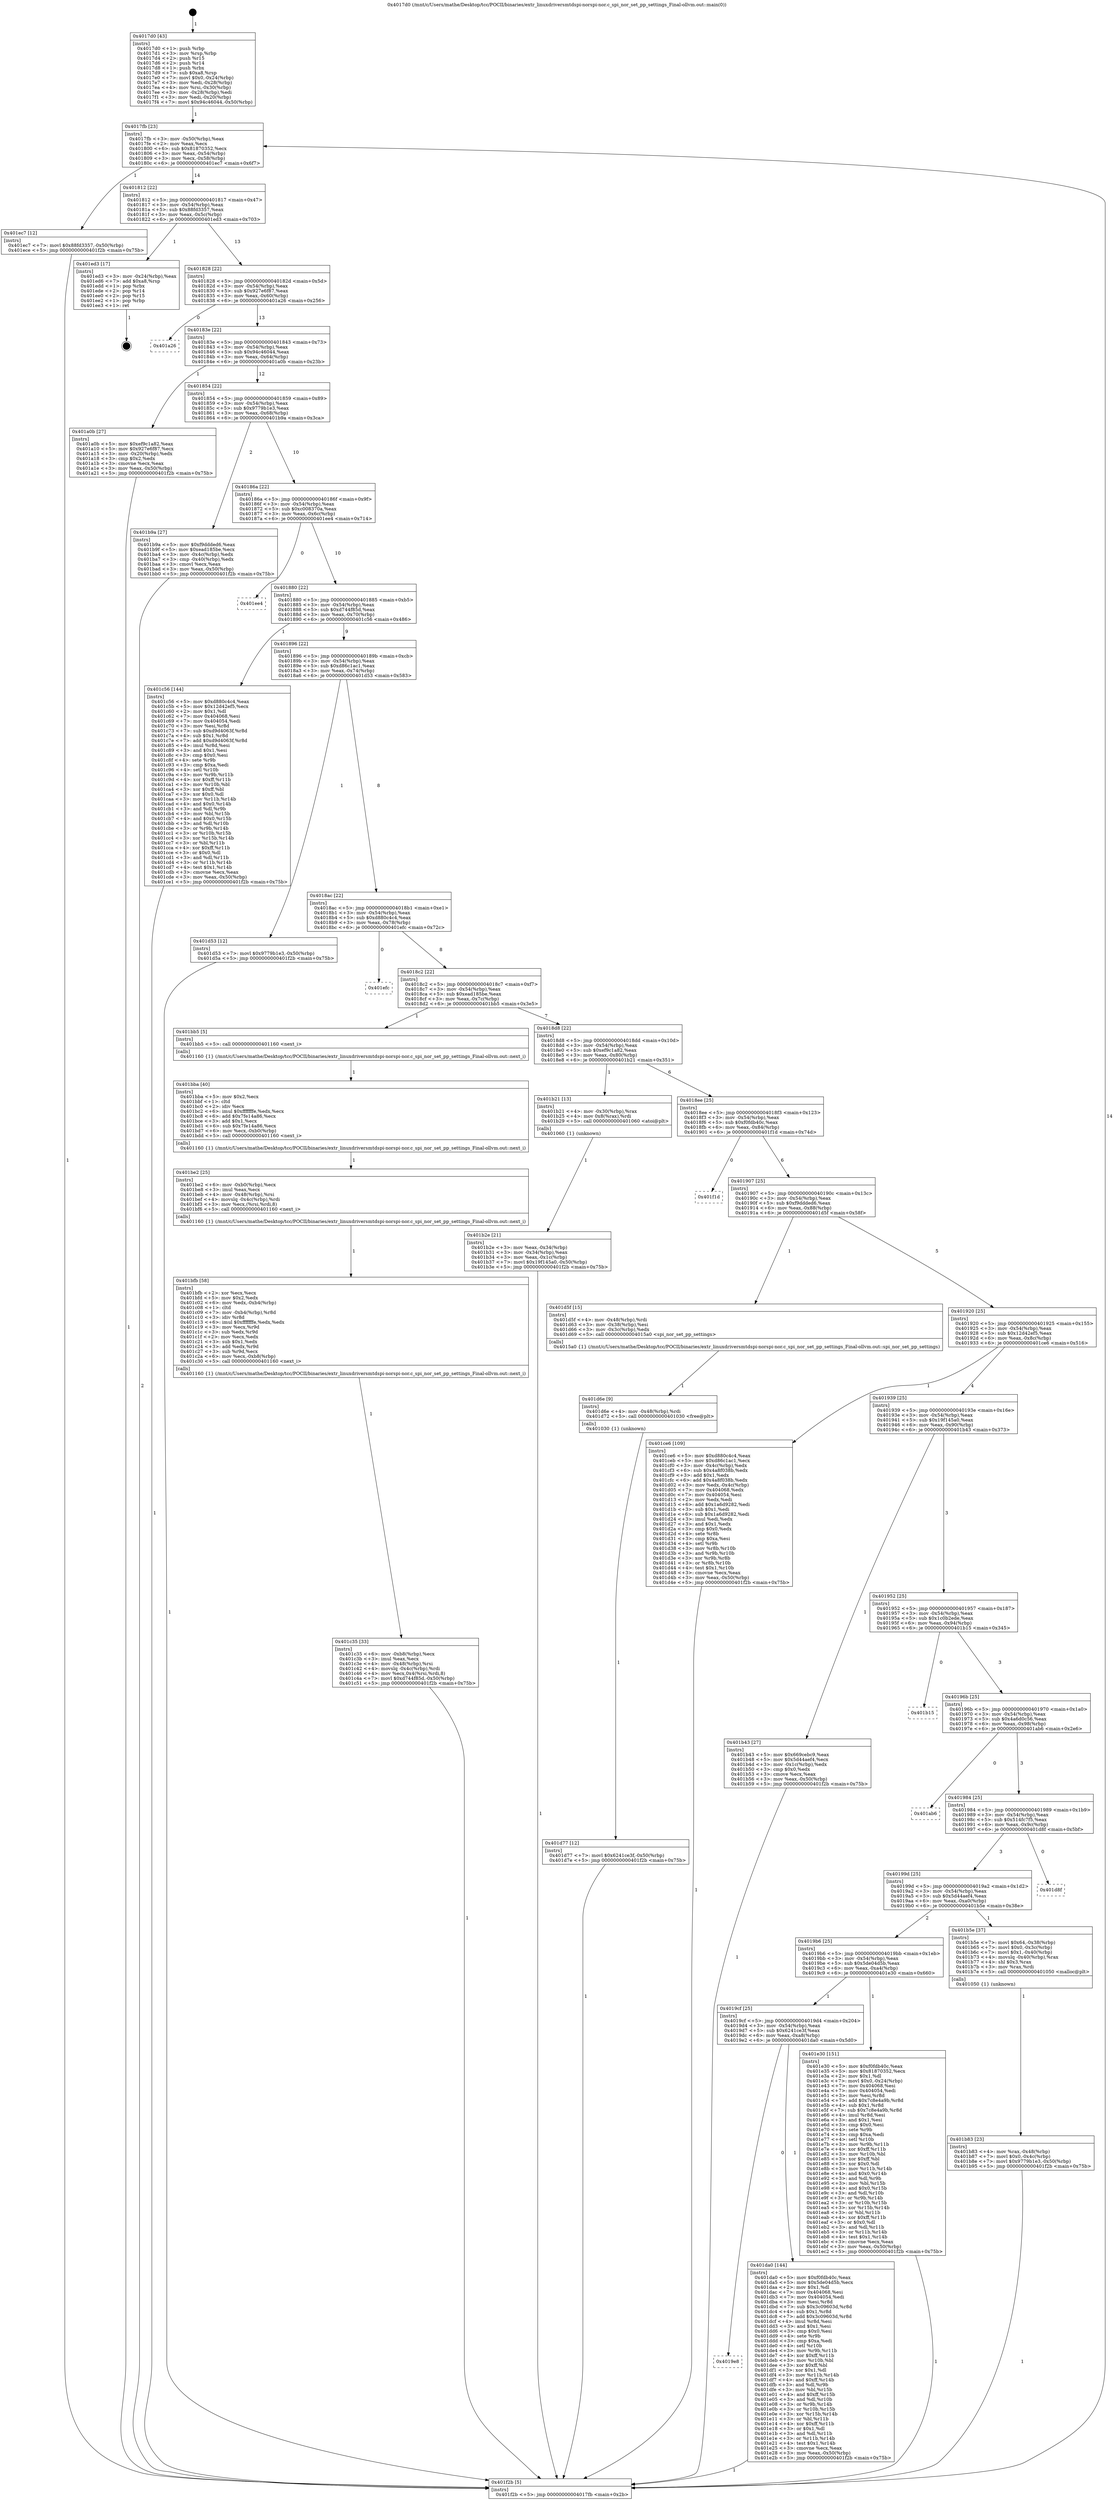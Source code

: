 digraph "0x4017d0" {
  label = "0x4017d0 (/mnt/c/Users/mathe/Desktop/tcc/POCII/binaries/extr_linuxdriversmtdspi-norspi-nor.c_spi_nor_set_pp_settings_Final-ollvm.out::main(0))"
  labelloc = "t"
  node[shape=record]

  Entry [label="",width=0.3,height=0.3,shape=circle,fillcolor=black,style=filled]
  "0x4017fb" [label="{
     0x4017fb [23]\l
     | [instrs]\l
     &nbsp;&nbsp;0x4017fb \<+3\>: mov -0x50(%rbp),%eax\l
     &nbsp;&nbsp;0x4017fe \<+2\>: mov %eax,%ecx\l
     &nbsp;&nbsp;0x401800 \<+6\>: sub $0x81870352,%ecx\l
     &nbsp;&nbsp;0x401806 \<+3\>: mov %eax,-0x54(%rbp)\l
     &nbsp;&nbsp;0x401809 \<+3\>: mov %ecx,-0x58(%rbp)\l
     &nbsp;&nbsp;0x40180c \<+6\>: je 0000000000401ec7 \<main+0x6f7\>\l
  }"]
  "0x401ec7" [label="{
     0x401ec7 [12]\l
     | [instrs]\l
     &nbsp;&nbsp;0x401ec7 \<+7\>: movl $0x88fd3357,-0x50(%rbp)\l
     &nbsp;&nbsp;0x401ece \<+5\>: jmp 0000000000401f2b \<main+0x75b\>\l
  }"]
  "0x401812" [label="{
     0x401812 [22]\l
     | [instrs]\l
     &nbsp;&nbsp;0x401812 \<+5\>: jmp 0000000000401817 \<main+0x47\>\l
     &nbsp;&nbsp;0x401817 \<+3\>: mov -0x54(%rbp),%eax\l
     &nbsp;&nbsp;0x40181a \<+5\>: sub $0x88fd3357,%eax\l
     &nbsp;&nbsp;0x40181f \<+3\>: mov %eax,-0x5c(%rbp)\l
     &nbsp;&nbsp;0x401822 \<+6\>: je 0000000000401ed3 \<main+0x703\>\l
  }"]
  Exit [label="",width=0.3,height=0.3,shape=circle,fillcolor=black,style=filled,peripheries=2]
  "0x401ed3" [label="{
     0x401ed3 [17]\l
     | [instrs]\l
     &nbsp;&nbsp;0x401ed3 \<+3\>: mov -0x24(%rbp),%eax\l
     &nbsp;&nbsp;0x401ed6 \<+7\>: add $0xa8,%rsp\l
     &nbsp;&nbsp;0x401edd \<+1\>: pop %rbx\l
     &nbsp;&nbsp;0x401ede \<+2\>: pop %r14\l
     &nbsp;&nbsp;0x401ee0 \<+2\>: pop %r15\l
     &nbsp;&nbsp;0x401ee2 \<+1\>: pop %rbp\l
     &nbsp;&nbsp;0x401ee3 \<+1\>: ret\l
  }"]
  "0x401828" [label="{
     0x401828 [22]\l
     | [instrs]\l
     &nbsp;&nbsp;0x401828 \<+5\>: jmp 000000000040182d \<main+0x5d\>\l
     &nbsp;&nbsp;0x40182d \<+3\>: mov -0x54(%rbp),%eax\l
     &nbsp;&nbsp;0x401830 \<+5\>: sub $0x927e6f87,%eax\l
     &nbsp;&nbsp;0x401835 \<+3\>: mov %eax,-0x60(%rbp)\l
     &nbsp;&nbsp;0x401838 \<+6\>: je 0000000000401a26 \<main+0x256\>\l
  }"]
  "0x4019e8" [label="{
     0x4019e8\l
  }", style=dashed]
  "0x401a26" [label="{
     0x401a26\l
  }", style=dashed]
  "0x40183e" [label="{
     0x40183e [22]\l
     | [instrs]\l
     &nbsp;&nbsp;0x40183e \<+5\>: jmp 0000000000401843 \<main+0x73\>\l
     &nbsp;&nbsp;0x401843 \<+3\>: mov -0x54(%rbp),%eax\l
     &nbsp;&nbsp;0x401846 \<+5\>: sub $0x94c46044,%eax\l
     &nbsp;&nbsp;0x40184b \<+3\>: mov %eax,-0x64(%rbp)\l
     &nbsp;&nbsp;0x40184e \<+6\>: je 0000000000401a0b \<main+0x23b\>\l
  }"]
  "0x401da0" [label="{
     0x401da0 [144]\l
     | [instrs]\l
     &nbsp;&nbsp;0x401da0 \<+5\>: mov $0xf0fdb40c,%eax\l
     &nbsp;&nbsp;0x401da5 \<+5\>: mov $0x5de04d5b,%ecx\l
     &nbsp;&nbsp;0x401daa \<+2\>: mov $0x1,%dl\l
     &nbsp;&nbsp;0x401dac \<+7\>: mov 0x404068,%esi\l
     &nbsp;&nbsp;0x401db3 \<+7\>: mov 0x404054,%edi\l
     &nbsp;&nbsp;0x401dba \<+3\>: mov %esi,%r8d\l
     &nbsp;&nbsp;0x401dbd \<+7\>: sub $0x3c09603d,%r8d\l
     &nbsp;&nbsp;0x401dc4 \<+4\>: sub $0x1,%r8d\l
     &nbsp;&nbsp;0x401dc8 \<+7\>: add $0x3c09603d,%r8d\l
     &nbsp;&nbsp;0x401dcf \<+4\>: imul %r8d,%esi\l
     &nbsp;&nbsp;0x401dd3 \<+3\>: and $0x1,%esi\l
     &nbsp;&nbsp;0x401dd6 \<+3\>: cmp $0x0,%esi\l
     &nbsp;&nbsp;0x401dd9 \<+4\>: sete %r9b\l
     &nbsp;&nbsp;0x401ddd \<+3\>: cmp $0xa,%edi\l
     &nbsp;&nbsp;0x401de0 \<+4\>: setl %r10b\l
     &nbsp;&nbsp;0x401de4 \<+3\>: mov %r9b,%r11b\l
     &nbsp;&nbsp;0x401de7 \<+4\>: xor $0xff,%r11b\l
     &nbsp;&nbsp;0x401deb \<+3\>: mov %r10b,%bl\l
     &nbsp;&nbsp;0x401dee \<+3\>: xor $0xff,%bl\l
     &nbsp;&nbsp;0x401df1 \<+3\>: xor $0x1,%dl\l
     &nbsp;&nbsp;0x401df4 \<+3\>: mov %r11b,%r14b\l
     &nbsp;&nbsp;0x401df7 \<+4\>: and $0xff,%r14b\l
     &nbsp;&nbsp;0x401dfb \<+3\>: and %dl,%r9b\l
     &nbsp;&nbsp;0x401dfe \<+3\>: mov %bl,%r15b\l
     &nbsp;&nbsp;0x401e01 \<+4\>: and $0xff,%r15b\l
     &nbsp;&nbsp;0x401e05 \<+3\>: and %dl,%r10b\l
     &nbsp;&nbsp;0x401e08 \<+3\>: or %r9b,%r14b\l
     &nbsp;&nbsp;0x401e0b \<+3\>: or %r10b,%r15b\l
     &nbsp;&nbsp;0x401e0e \<+3\>: xor %r15b,%r14b\l
     &nbsp;&nbsp;0x401e11 \<+3\>: or %bl,%r11b\l
     &nbsp;&nbsp;0x401e14 \<+4\>: xor $0xff,%r11b\l
     &nbsp;&nbsp;0x401e18 \<+3\>: or $0x1,%dl\l
     &nbsp;&nbsp;0x401e1b \<+3\>: and %dl,%r11b\l
     &nbsp;&nbsp;0x401e1e \<+3\>: or %r11b,%r14b\l
     &nbsp;&nbsp;0x401e21 \<+4\>: test $0x1,%r14b\l
     &nbsp;&nbsp;0x401e25 \<+3\>: cmovne %ecx,%eax\l
     &nbsp;&nbsp;0x401e28 \<+3\>: mov %eax,-0x50(%rbp)\l
     &nbsp;&nbsp;0x401e2b \<+5\>: jmp 0000000000401f2b \<main+0x75b\>\l
  }"]
  "0x401a0b" [label="{
     0x401a0b [27]\l
     | [instrs]\l
     &nbsp;&nbsp;0x401a0b \<+5\>: mov $0xef9c1a82,%eax\l
     &nbsp;&nbsp;0x401a10 \<+5\>: mov $0x927e6f87,%ecx\l
     &nbsp;&nbsp;0x401a15 \<+3\>: mov -0x20(%rbp),%edx\l
     &nbsp;&nbsp;0x401a18 \<+3\>: cmp $0x2,%edx\l
     &nbsp;&nbsp;0x401a1b \<+3\>: cmovne %ecx,%eax\l
     &nbsp;&nbsp;0x401a1e \<+3\>: mov %eax,-0x50(%rbp)\l
     &nbsp;&nbsp;0x401a21 \<+5\>: jmp 0000000000401f2b \<main+0x75b\>\l
  }"]
  "0x401854" [label="{
     0x401854 [22]\l
     | [instrs]\l
     &nbsp;&nbsp;0x401854 \<+5\>: jmp 0000000000401859 \<main+0x89\>\l
     &nbsp;&nbsp;0x401859 \<+3\>: mov -0x54(%rbp),%eax\l
     &nbsp;&nbsp;0x40185c \<+5\>: sub $0x9779b1e3,%eax\l
     &nbsp;&nbsp;0x401861 \<+3\>: mov %eax,-0x68(%rbp)\l
     &nbsp;&nbsp;0x401864 \<+6\>: je 0000000000401b9a \<main+0x3ca\>\l
  }"]
  "0x401f2b" [label="{
     0x401f2b [5]\l
     | [instrs]\l
     &nbsp;&nbsp;0x401f2b \<+5\>: jmp 00000000004017fb \<main+0x2b\>\l
  }"]
  "0x4017d0" [label="{
     0x4017d0 [43]\l
     | [instrs]\l
     &nbsp;&nbsp;0x4017d0 \<+1\>: push %rbp\l
     &nbsp;&nbsp;0x4017d1 \<+3\>: mov %rsp,%rbp\l
     &nbsp;&nbsp;0x4017d4 \<+2\>: push %r15\l
     &nbsp;&nbsp;0x4017d6 \<+2\>: push %r14\l
     &nbsp;&nbsp;0x4017d8 \<+1\>: push %rbx\l
     &nbsp;&nbsp;0x4017d9 \<+7\>: sub $0xa8,%rsp\l
     &nbsp;&nbsp;0x4017e0 \<+7\>: movl $0x0,-0x24(%rbp)\l
     &nbsp;&nbsp;0x4017e7 \<+3\>: mov %edi,-0x28(%rbp)\l
     &nbsp;&nbsp;0x4017ea \<+4\>: mov %rsi,-0x30(%rbp)\l
     &nbsp;&nbsp;0x4017ee \<+3\>: mov -0x28(%rbp),%edi\l
     &nbsp;&nbsp;0x4017f1 \<+3\>: mov %edi,-0x20(%rbp)\l
     &nbsp;&nbsp;0x4017f4 \<+7\>: movl $0x94c46044,-0x50(%rbp)\l
  }"]
  "0x4019cf" [label="{
     0x4019cf [25]\l
     | [instrs]\l
     &nbsp;&nbsp;0x4019cf \<+5\>: jmp 00000000004019d4 \<main+0x204\>\l
     &nbsp;&nbsp;0x4019d4 \<+3\>: mov -0x54(%rbp),%eax\l
     &nbsp;&nbsp;0x4019d7 \<+5\>: sub $0x6241ce3f,%eax\l
     &nbsp;&nbsp;0x4019dc \<+6\>: mov %eax,-0xa8(%rbp)\l
     &nbsp;&nbsp;0x4019e2 \<+6\>: je 0000000000401da0 \<main+0x5d0\>\l
  }"]
  "0x401b9a" [label="{
     0x401b9a [27]\l
     | [instrs]\l
     &nbsp;&nbsp;0x401b9a \<+5\>: mov $0xf9ddded6,%eax\l
     &nbsp;&nbsp;0x401b9f \<+5\>: mov $0xead185be,%ecx\l
     &nbsp;&nbsp;0x401ba4 \<+3\>: mov -0x4c(%rbp),%edx\l
     &nbsp;&nbsp;0x401ba7 \<+3\>: cmp -0x40(%rbp),%edx\l
     &nbsp;&nbsp;0x401baa \<+3\>: cmovl %ecx,%eax\l
     &nbsp;&nbsp;0x401bad \<+3\>: mov %eax,-0x50(%rbp)\l
     &nbsp;&nbsp;0x401bb0 \<+5\>: jmp 0000000000401f2b \<main+0x75b\>\l
  }"]
  "0x40186a" [label="{
     0x40186a [22]\l
     | [instrs]\l
     &nbsp;&nbsp;0x40186a \<+5\>: jmp 000000000040186f \<main+0x9f\>\l
     &nbsp;&nbsp;0x40186f \<+3\>: mov -0x54(%rbp),%eax\l
     &nbsp;&nbsp;0x401872 \<+5\>: sub $0xc008370a,%eax\l
     &nbsp;&nbsp;0x401877 \<+3\>: mov %eax,-0x6c(%rbp)\l
     &nbsp;&nbsp;0x40187a \<+6\>: je 0000000000401ee4 \<main+0x714\>\l
  }"]
  "0x401e30" [label="{
     0x401e30 [151]\l
     | [instrs]\l
     &nbsp;&nbsp;0x401e30 \<+5\>: mov $0xf0fdb40c,%eax\l
     &nbsp;&nbsp;0x401e35 \<+5\>: mov $0x81870352,%ecx\l
     &nbsp;&nbsp;0x401e3a \<+2\>: mov $0x1,%dl\l
     &nbsp;&nbsp;0x401e3c \<+7\>: movl $0x0,-0x24(%rbp)\l
     &nbsp;&nbsp;0x401e43 \<+7\>: mov 0x404068,%esi\l
     &nbsp;&nbsp;0x401e4a \<+7\>: mov 0x404054,%edi\l
     &nbsp;&nbsp;0x401e51 \<+3\>: mov %esi,%r8d\l
     &nbsp;&nbsp;0x401e54 \<+7\>: add $0x7c8e4a9b,%r8d\l
     &nbsp;&nbsp;0x401e5b \<+4\>: sub $0x1,%r8d\l
     &nbsp;&nbsp;0x401e5f \<+7\>: sub $0x7c8e4a9b,%r8d\l
     &nbsp;&nbsp;0x401e66 \<+4\>: imul %r8d,%esi\l
     &nbsp;&nbsp;0x401e6a \<+3\>: and $0x1,%esi\l
     &nbsp;&nbsp;0x401e6d \<+3\>: cmp $0x0,%esi\l
     &nbsp;&nbsp;0x401e70 \<+4\>: sete %r9b\l
     &nbsp;&nbsp;0x401e74 \<+3\>: cmp $0xa,%edi\l
     &nbsp;&nbsp;0x401e77 \<+4\>: setl %r10b\l
     &nbsp;&nbsp;0x401e7b \<+3\>: mov %r9b,%r11b\l
     &nbsp;&nbsp;0x401e7e \<+4\>: xor $0xff,%r11b\l
     &nbsp;&nbsp;0x401e82 \<+3\>: mov %r10b,%bl\l
     &nbsp;&nbsp;0x401e85 \<+3\>: xor $0xff,%bl\l
     &nbsp;&nbsp;0x401e88 \<+3\>: xor $0x0,%dl\l
     &nbsp;&nbsp;0x401e8b \<+3\>: mov %r11b,%r14b\l
     &nbsp;&nbsp;0x401e8e \<+4\>: and $0x0,%r14b\l
     &nbsp;&nbsp;0x401e92 \<+3\>: and %dl,%r9b\l
     &nbsp;&nbsp;0x401e95 \<+3\>: mov %bl,%r15b\l
     &nbsp;&nbsp;0x401e98 \<+4\>: and $0x0,%r15b\l
     &nbsp;&nbsp;0x401e9c \<+3\>: and %dl,%r10b\l
     &nbsp;&nbsp;0x401e9f \<+3\>: or %r9b,%r14b\l
     &nbsp;&nbsp;0x401ea2 \<+3\>: or %r10b,%r15b\l
     &nbsp;&nbsp;0x401ea5 \<+3\>: xor %r15b,%r14b\l
     &nbsp;&nbsp;0x401ea8 \<+3\>: or %bl,%r11b\l
     &nbsp;&nbsp;0x401eab \<+4\>: xor $0xff,%r11b\l
     &nbsp;&nbsp;0x401eaf \<+3\>: or $0x0,%dl\l
     &nbsp;&nbsp;0x401eb2 \<+3\>: and %dl,%r11b\l
     &nbsp;&nbsp;0x401eb5 \<+3\>: or %r11b,%r14b\l
     &nbsp;&nbsp;0x401eb8 \<+4\>: test $0x1,%r14b\l
     &nbsp;&nbsp;0x401ebc \<+3\>: cmovne %ecx,%eax\l
     &nbsp;&nbsp;0x401ebf \<+3\>: mov %eax,-0x50(%rbp)\l
     &nbsp;&nbsp;0x401ec2 \<+5\>: jmp 0000000000401f2b \<main+0x75b\>\l
  }"]
  "0x401ee4" [label="{
     0x401ee4\l
  }", style=dashed]
  "0x401880" [label="{
     0x401880 [22]\l
     | [instrs]\l
     &nbsp;&nbsp;0x401880 \<+5\>: jmp 0000000000401885 \<main+0xb5\>\l
     &nbsp;&nbsp;0x401885 \<+3\>: mov -0x54(%rbp),%eax\l
     &nbsp;&nbsp;0x401888 \<+5\>: sub $0xd744f85d,%eax\l
     &nbsp;&nbsp;0x40188d \<+3\>: mov %eax,-0x70(%rbp)\l
     &nbsp;&nbsp;0x401890 \<+6\>: je 0000000000401c56 \<main+0x486\>\l
  }"]
  "0x401d77" [label="{
     0x401d77 [12]\l
     | [instrs]\l
     &nbsp;&nbsp;0x401d77 \<+7\>: movl $0x6241ce3f,-0x50(%rbp)\l
     &nbsp;&nbsp;0x401d7e \<+5\>: jmp 0000000000401f2b \<main+0x75b\>\l
  }"]
  "0x401c56" [label="{
     0x401c56 [144]\l
     | [instrs]\l
     &nbsp;&nbsp;0x401c56 \<+5\>: mov $0xd880c4c4,%eax\l
     &nbsp;&nbsp;0x401c5b \<+5\>: mov $0x12d42ef5,%ecx\l
     &nbsp;&nbsp;0x401c60 \<+2\>: mov $0x1,%dl\l
     &nbsp;&nbsp;0x401c62 \<+7\>: mov 0x404068,%esi\l
     &nbsp;&nbsp;0x401c69 \<+7\>: mov 0x404054,%edi\l
     &nbsp;&nbsp;0x401c70 \<+3\>: mov %esi,%r8d\l
     &nbsp;&nbsp;0x401c73 \<+7\>: sub $0xd9d4063f,%r8d\l
     &nbsp;&nbsp;0x401c7a \<+4\>: sub $0x1,%r8d\l
     &nbsp;&nbsp;0x401c7e \<+7\>: add $0xd9d4063f,%r8d\l
     &nbsp;&nbsp;0x401c85 \<+4\>: imul %r8d,%esi\l
     &nbsp;&nbsp;0x401c89 \<+3\>: and $0x1,%esi\l
     &nbsp;&nbsp;0x401c8c \<+3\>: cmp $0x0,%esi\l
     &nbsp;&nbsp;0x401c8f \<+4\>: sete %r9b\l
     &nbsp;&nbsp;0x401c93 \<+3\>: cmp $0xa,%edi\l
     &nbsp;&nbsp;0x401c96 \<+4\>: setl %r10b\l
     &nbsp;&nbsp;0x401c9a \<+3\>: mov %r9b,%r11b\l
     &nbsp;&nbsp;0x401c9d \<+4\>: xor $0xff,%r11b\l
     &nbsp;&nbsp;0x401ca1 \<+3\>: mov %r10b,%bl\l
     &nbsp;&nbsp;0x401ca4 \<+3\>: xor $0xff,%bl\l
     &nbsp;&nbsp;0x401ca7 \<+3\>: xor $0x0,%dl\l
     &nbsp;&nbsp;0x401caa \<+3\>: mov %r11b,%r14b\l
     &nbsp;&nbsp;0x401cad \<+4\>: and $0x0,%r14b\l
     &nbsp;&nbsp;0x401cb1 \<+3\>: and %dl,%r9b\l
     &nbsp;&nbsp;0x401cb4 \<+3\>: mov %bl,%r15b\l
     &nbsp;&nbsp;0x401cb7 \<+4\>: and $0x0,%r15b\l
     &nbsp;&nbsp;0x401cbb \<+3\>: and %dl,%r10b\l
     &nbsp;&nbsp;0x401cbe \<+3\>: or %r9b,%r14b\l
     &nbsp;&nbsp;0x401cc1 \<+3\>: or %r10b,%r15b\l
     &nbsp;&nbsp;0x401cc4 \<+3\>: xor %r15b,%r14b\l
     &nbsp;&nbsp;0x401cc7 \<+3\>: or %bl,%r11b\l
     &nbsp;&nbsp;0x401cca \<+4\>: xor $0xff,%r11b\l
     &nbsp;&nbsp;0x401cce \<+3\>: or $0x0,%dl\l
     &nbsp;&nbsp;0x401cd1 \<+3\>: and %dl,%r11b\l
     &nbsp;&nbsp;0x401cd4 \<+3\>: or %r11b,%r14b\l
     &nbsp;&nbsp;0x401cd7 \<+4\>: test $0x1,%r14b\l
     &nbsp;&nbsp;0x401cdb \<+3\>: cmovne %ecx,%eax\l
     &nbsp;&nbsp;0x401cde \<+3\>: mov %eax,-0x50(%rbp)\l
     &nbsp;&nbsp;0x401ce1 \<+5\>: jmp 0000000000401f2b \<main+0x75b\>\l
  }"]
  "0x401896" [label="{
     0x401896 [22]\l
     | [instrs]\l
     &nbsp;&nbsp;0x401896 \<+5\>: jmp 000000000040189b \<main+0xcb\>\l
     &nbsp;&nbsp;0x40189b \<+3\>: mov -0x54(%rbp),%eax\l
     &nbsp;&nbsp;0x40189e \<+5\>: sub $0xd86c1ac1,%eax\l
     &nbsp;&nbsp;0x4018a3 \<+3\>: mov %eax,-0x74(%rbp)\l
     &nbsp;&nbsp;0x4018a6 \<+6\>: je 0000000000401d53 \<main+0x583\>\l
  }"]
  "0x401d6e" [label="{
     0x401d6e [9]\l
     | [instrs]\l
     &nbsp;&nbsp;0x401d6e \<+4\>: mov -0x48(%rbp),%rdi\l
     &nbsp;&nbsp;0x401d72 \<+5\>: call 0000000000401030 \<free@plt\>\l
     | [calls]\l
     &nbsp;&nbsp;0x401030 \{1\} (unknown)\l
  }"]
  "0x401d53" [label="{
     0x401d53 [12]\l
     | [instrs]\l
     &nbsp;&nbsp;0x401d53 \<+7\>: movl $0x9779b1e3,-0x50(%rbp)\l
     &nbsp;&nbsp;0x401d5a \<+5\>: jmp 0000000000401f2b \<main+0x75b\>\l
  }"]
  "0x4018ac" [label="{
     0x4018ac [22]\l
     | [instrs]\l
     &nbsp;&nbsp;0x4018ac \<+5\>: jmp 00000000004018b1 \<main+0xe1\>\l
     &nbsp;&nbsp;0x4018b1 \<+3\>: mov -0x54(%rbp),%eax\l
     &nbsp;&nbsp;0x4018b4 \<+5\>: sub $0xd880c4c4,%eax\l
     &nbsp;&nbsp;0x4018b9 \<+3\>: mov %eax,-0x78(%rbp)\l
     &nbsp;&nbsp;0x4018bc \<+6\>: je 0000000000401efc \<main+0x72c\>\l
  }"]
  "0x401c35" [label="{
     0x401c35 [33]\l
     | [instrs]\l
     &nbsp;&nbsp;0x401c35 \<+6\>: mov -0xb8(%rbp),%ecx\l
     &nbsp;&nbsp;0x401c3b \<+3\>: imul %eax,%ecx\l
     &nbsp;&nbsp;0x401c3e \<+4\>: mov -0x48(%rbp),%rsi\l
     &nbsp;&nbsp;0x401c42 \<+4\>: movslq -0x4c(%rbp),%rdi\l
     &nbsp;&nbsp;0x401c46 \<+4\>: mov %ecx,0x4(%rsi,%rdi,8)\l
     &nbsp;&nbsp;0x401c4a \<+7\>: movl $0xd744f85d,-0x50(%rbp)\l
     &nbsp;&nbsp;0x401c51 \<+5\>: jmp 0000000000401f2b \<main+0x75b\>\l
  }"]
  "0x401efc" [label="{
     0x401efc\l
  }", style=dashed]
  "0x4018c2" [label="{
     0x4018c2 [22]\l
     | [instrs]\l
     &nbsp;&nbsp;0x4018c2 \<+5\>: jmp 00000000004018c7 \<main+0xf7\>\l
     &nbsp;&nbsp;0x4018c7 \<+3\>: mov -0x54(%rbp),%eax\l
     &nbsp;&nbsp;0x4018ca \<+5\>: sub $0xead185be,%eax\l
     &nbsp;&nbsp;0x4018cf \<+3\>: mov %eax,-0x7c(%rbp)\l
     &nbsp;&nbsp;0x4018d2 \<+6\>: je 0000000000401bb5 \<main+0x3e5\>\l
  }"]
  "0x401bfb" [label="{
     0x401bfb [58]\l
     | [instrs]\l
     &nbsp;&nbsp;0x401bfb \<+2\>: xor %ecx,%ecx\l
     &nbsp;&nbsp;0x401bfd \<+5\>: mov $0x2,%edx\l
     &nbsp;&nbsp;0x401c02 \<+6\>: mov %edx,-0xb4(%rbp)\l
     &nbsp;&nbsp;0x401c08 \<+1\>: cltd\l
     &nbsp;&nbsp;0x401c09 \<+7\>: mov -0xb4(%rbp),%r8d\l
     &nbsp;&nbsp;0x401c10 \<+3\>: idiv %r8d\l
     &nbsp;&nbsp;0x401c13 \<+6\>: imul $0xfffffffe,%edx,%edx\l
     &nbsp;&nbsp;0x401c19 \<+3\>: mov %ecx,%r9d\l
     &nbsp;&nbsp;0x401c1c \<+3\>: sub %edx,%r9d\l
     &nbsp;&nbsp;0x401c1f \<+2\>: mov %ecx,%edx\l
     &nbsp;&nbsp;0x401c21 \<+3\>: sub $0x1,%edx\l
     &nbsp;&nbsp;0x401c24 \<+3\>: add %edx,%r9d\l
     &nbsp;&nbsp;0x401c27 \<+3\>: sub %r9d,%ecx\l
     &nbsp;&nbsp;0x401c2a \<+6\>: mov %ecx,-0xb8(%rbp)\l
     &nbsp;&nbsp;0x401c30 \<+5\>: call 0000000000401160 \<next_i\>\l
     | [calls]\l
     &nbsp;&nbsp;0x401160 \{1\} (/mnt/c/Users/mathe/Desktop/tcc/POCII/binaries/extr_linuxdriversmtdspi-norspi-nor.c_spi_nor_set_pp_settings_Final-ollvm.out::next_i)\l
  }"]
  "0x401bb5" [label="{
     0x401bb5 [5]\l
     | [instrs]\l
     &nbsp;&nbsp;0x401bb5 \<+5\>: call 0000000000401160 \<next_i\>\l
     | [calls]\l
     &nbsp;&nbsp;0x401160 \{1\} (/mnt/c/Users/mathe/Desktop/tcc/POCII/binaries/extr_linuxdriversmtdspi-norspi-nor.c_spi_nor_set_pp_settings_Final-ollvm.out::next_i)\l
  }"]
  "0x4018d8" [label="{
     0x4018d8 [22]\l
     | [instrs]\l
     &nbsp;&nbsp;0x4018d8 \<+5\>: jmp 00000000004018dd \<main+0x10d\>\l
     &nbsp;&nbsp;0x4018dd \<+3\>: mov -0x54(%rbp),%eax\l
     &nbsp;&nbsp;0x4018e0 \<+5\>: sub $0xef9c1a82,%eax\l
     &nbsp;&nbsp;0x4018e5 \<+3\>: mov %eax,-0x80(%rbp)\l
     &nbsp;&nbsp;0x4018e8 \<+6\>: je 0000000000401b21 \<main+0x351\>\l
  }"]
  "0x401be2" [label="{
     0x401be2 [25]\l
     | [instrs]\l
     &nbsp;&nbsp;0x401be2 \<+6\>: mov -0xb0(%rbp),%ecx\l
     &nbsp;&nbsp;0x401be8 \<+3\>: imul %eax,%ecx\l
     &nbsp;&nbsp;0x401beb \<+4\>: mov -0x48(%rbp),%rsi\l
     &nbsp;&nbsp;0x401bef \<+4\>: movslq -0x4c(%rbp),%rdi\l
     &nbsp;&nbsp;0x401bf3 \<+3\>: mov %ecx,(%rsi,%rdi,8)\l
     &nbsp;&nbsp;0x401bf6 \<+5\>: call 0000000000401160 \<next_i\>\l
     | [calls]\l
     &nbsp;&nbsp;0x401160 \{1\} (/mnt/c/Users/mathe/Desktop/tcc/POCII/binaries/extr_linuxdriversmtdspi-norspi-nor.c_spi_nor_set_pp_settings_Final-ollvm.out::next_i)\l
  }"]
  "0x401b21" [label="{
     0x401b21 [13]\l
     | [instrs]\l
     &nbsp;&nbsp;0x401b21 \<+4\>: mov -0x30(%rbp),%rax\l
     &nbsp;&nbsp;0x401b25 \<+4\>: mov 0x8(%rax),%rdi\l
     &nbsp;&nbsp;0x401b29 \<+5\>: call 0000000000401060 \<atoi@plt\>\l
     | [calls]\l
     &nbsp;&nbsp;0x401060 \{1\} (unknown)\l
  }"]
  "0x4018ee" [label="{
     0x4018ee [25]\l
     | [instrs]\l
     &nbsp;&nbsp;0x4018ee \<+5\>: jmp 00000000004018f3 \<main+0x123\>\l
     &nbsp;&nbsp;0x4018f3 \<+3\>: mov -0x54(%rbp),%eax\l
     &nbsp;&nbsp;0x4018f6 \<+5\>: sub $0xf0fdb40c,%eax\l
     &nbsp;&nbsp;0x4018fb \<+6\>: mov %eax,-0x84(%rbp)\l
     &nbsp;&nbsp;0x401901 \<+6\>: je 0000000000401f1d \<main+0x74d\>\l
  }"]
  "0x401b2e" [label="{
     0x401b2e [21]\l
     | [instrs]\l
     &nbsp;&nbsp;0x401b2e \<+3\>: mov %eax,-0x34(%rbp)\l
     &nbsp;&nbsp;0x401b31 \<+3\>: mov -0x34(%rbp),%eax\l
     &nbsp;&nbsp;0x401b34 \<+3\>: mov %eax,-0x1c(%rbp)\l
     &nbsp;&nbsp;0x401b37 \<+7\>: movl $0x19f145a0,-0x50(%rbp)\l
     &nbsp;&nbsp;0x401b3e \<+5\>: jmp 0000000000401f2b \<main+0x75b\>\l
  }"]
  "0x401bba" [label="{
     0x401bba [40]\l
     | [instrs]\l
     &nbsp;&nbsp;0x401bba \<+5\>: mov $0x2,%ecx\l
     &nbsp;&nbsp;0x401bbf \<+1\>: cltd\l
     &nbsp;&nbsp;0x401bc0 \<+2\>: idiv %ecx\l
     &nbsp;&nbsp;0x401bc2 \<+6\>: imul $0xfffffffe,%edx,%ecx\l
     &nbsp;&nbsp;0x401bc8 \<+6\>: add $0x7fe14a86,%ecx\l
     &nbsp;&nbsp;0x401bce \<+3\>: add $0x1,%ecx\l
     &nbsp;&nbsp;0x401bd1 \<+6\>: sub $0x7fe14a86,%ecx\l
     &nbsp;&nbsp;0x401bd7 \<+6\>: mov %ecx,-0xb0(%rbp)\l
     &nbsp;&nbsp;0x401bdd \<+5\>: call 0000000000401160 \<next_i\>\l
     | [calls]\l
     &nbsp;&nbsp;0x401160 \{1\} (/mnt/c/Users/mathe/Desktop/tcc/POCII/binaries/extr_linuxdriversmtdspi-norspi-nor.c_spi_nor_set_pp_settings_Final-ollvm.out::next_i)\l
  }"]
  "0x401f1d" [label="{
     0x401f1d\l
  }", style=dashed]
  "0x401907" [label="{
     0x401907 [25]\l
     | [instrs]\l
     &nbsp;&nbsp;0x401907 \<+5\>: jmp 000000000040190c \<main+0x13c\>\l
     &nbsp;&nbsp;0x40190c \<+3\>: mov -0x54(%rbp),%eax\l
     &nbsp;&nbsp;0x40190f \<+5\>: sub $0xf9ddded6,%eax\l
     &nbsp;&nbsp;0x401914 \<+6\>: mov %eax,-0x88(%rbp)\l
     &nbsp;&nbsp;0x40191a \<+6\>: je 0000000000401d5f \<main+0x58f\>\l
  }"]
  "0x401b83" [label="{
     0x401b83 [23]\l
     | [instrs]\l
     &nbsp;&nbsp;0x401b83 \<+4\>: mov %rax,-0x48(%rbp)\l
     &nbsp;&nbsp;0x401b87 \<+7\>: movl $0x0,-0x4c(%rbp)\l
     &nbsp;&nbsp;0x401b8e \<+7\>: movl $0x9779b1e3,-0x50(%rbp)\l
     &nbsp;&nbsp;0x401b95 \<+5\>: jmp 0000000000401f2b \<main+0x75b\>\l
  }"]
  "0x401d5f" [label="{
     0x401d5f [15]\l
     | [instrs]\l
     &nbsp;&nbsp;0x401d5f \<+4\>: mov -0x48(%rbp),%rdi\l
     &nbsp;&nbsp;0x401d63 \<+3\>: mov -0x38(%rbp),%esi\l
     &nbsp;&nbsp;0x401d66 \<+3\>: mov -0x3c(%rbp),%edx\l
     &nbsp;&nbsp;0x401d69 \<+5\>: call 00000000004015a0 \<spi_nor_set_pp_settings\>\l
     | [calls]\l
     &nbsp;&nbsp;0x4015a0 \{1\} (/mnt/c/Users/mathe/Desktop/tcc/POCII/binaries/extr_linuxdriversmtdspi-norspi-nor.c_spi_nor_set_pp_settings_Final-ollvm.out::spi_nor_set_pp_settings)\l
  }"]
  "0x401920" [label="{
     0x401920 [25]\l
     | [instrs]\l
     &nbsp;&nbsp;0x401920 \<+5\>: jmp 0000000000401925 \<main+0x155\>\l
     &nbsp;&nbsp;0x401925 \<+3\>: mov -0x54(%rbp),%eax\l
     &nbsp;&nbsp;0x401928 \<+5\>: sub $0x12d42ef5,%eax\l
     &nbsp;&nbsp;0x40192d \<+6\>: mov %eax,-0x8c(%rbp)\l
     &nbsp;&nbsp;0x401933 \<+6\>: je 0000000000401ce6 \<main+0x516\>\l
  }"]
  "0x4019b6" [label="{
     0x4019b6 [25]\l
     | [instrs]\l
     &nbsp;&nbsp;0x4019b6 \<+5\>: jmp 00000000004019bb \<main+0x1eb\>\l
     &nbsp;&nbsp;0x4019bb \<+3\>: mov -0x54(%rbp),%eax\l
     &nbsp;&nbsp;0x4019be \<+5\>: sub $0x5de04d5b,%eax\l
     &nbsp;&nbsp;0x4019c3 \<+6\>: mov %eax,-0xa4(%rbp)\l
     &nbsp;&nbsp;0x4019c9 \<+6\>: je 0000000000401e30 \<main+0x660\>\l
  }"]
  "0x401ce6" [label="{
     0x401ce6 [109]\l
     | [instrs]\l
     &nbsp;&nbsp;0x401ce6 \<+5\>: mov $0xd880c4c4,%eax\l
     &nbsp;&nbsp;0x401ceb \<+5\>: mov $0xd86c1ac1,%ecx\l
     &nbsp;&nbsp;0x401cf0 \<+3\>: mov -0x4c(%rbp),%edx\l
     &nbsp;&nbsp;0x401cf3 \<+6\>: sub $0x4a8f038b,%edx\l
     &nbsp;&nbsp;0x401cf9 \<+3\>: add $0x1,%edx\l
     &nbsp;&nbsp;0x401cfc \<+6\>: add $0x4a8f038b,%edx\l
     &nbsp;&nbsp;0x401d02 \<+3\>: mov %edx,-0x4c(%rbp)\l
     &nbsp;&nbsp;0x401d05 \<+7\>: mov 0x404068,%edx\l
     &nbsp;&nbsp;0x401d0c \<+7\>: mov 0x404054,%esi\l
     &nbsp;&nbsp;0x401d13 \<+2\>: mov %edx,%edi\l
     &nbsp;&nbsp;0x401d15 \<+6\>: add $0x1a6d9282,%edi\l
     &nbsp;&nbsp;0x401d1b \<+3\>: sub $0x1,%edi\l
     &nbsp;&nbsp;0x401d1e \<+6\>: sub $0x1a6d9282,%edi\l
     &nbsp;&nbsp;0x401d24 \<+3\>: imul %edi,%edx\l
     &nbsp;&nbsp;0x401d27 \<+3\>: and $0x1,%edx\l
     &nbsp;&nbsp;0x401d2a \<+3\>: cmp $0x0,%edx\l
     &nbsp;&nbsp;0x401d2d \<+4\>: sete %r8b\l
     &nbsp;&nbsp;0x401d31 \<+3\>: cmp $0xa,%esi\l
     &nbsp;&nbsp;0x401d34 \<+4\>: setl %r9b\l
     &nbsp;&nbsp;0x401d38 \<+3\>: mov %r8b,%r10b\l
     &nbsp;&nbsp;0x401d3b \<+3\>: and %r9b,%r10b\l
     &nbsp;&nbsp;0x401d3e \<+3\>: xor %r9b,%r8b\l
     &nbsp;&nbsp;0x401d41 \<+3\>: or %r8b,%r10b\l
     &nbsp;&nbsp;0x401d44 \<+4\>: test $0x1,%r10b\l
     &nbsp;&nbsp;0x401d48 \<+3\>: cmovne %ecx,%eax\l
     &nbsp;&nbsp;0x401d4b \<+3\>: mov %eax,-0x50(%rbp)\l
     &nbsp;&nbsp;0x401d4e \<+5\>: jmp 0000000000401f2b \<main+0x75b\>\l
  }"]
  "0x401939" [label="{
     0x401939 [25]\l
     | [instrs]\l
     &nbsp;&nbsp;0x401939 \<+5\>: jmp 000000000040193e \<main+0x16e\>\l
     &nbsp;&nbsp;0x40193e \<+3\>: mov -0x54(%rbp),%eax\l
     &nbsp;&nbsp;0x401941 \<+5\>: sub $0x19f145a0,%eax\l
     &nbsp;&nbsp;0x401946 \<+6\>: mov %eax,-0x90(%rbp)\l
     &nbsp;&nbsp;0x40194c \<+6\>: je 0000000000401b43 \<main+0x373\>\l
  }"]
  "0x401b5e" [label="{
     0x401b5e [37]\l
     | [instrs]\l
     &nbsp;&nbsp;0x401b5e \<+7\>: movl $0x64,-0x38(%rbp)\l
     &nbsp;&nbsp;0x401b65 \<+7\>: movl $0x0,-0x3c(%rbp)\l
     &nbsp;&nbsp;0x401b6c \<+7\>: movl $0x1,-0x40(%rbp)\l
     &nbsp;&nbsp;0x401b73 \<+4\>: movslq -0x40(%rbp),%rax\l
     &nbsp;&nbsp;0x401b77 \<+4\>: shl $0x3,%rax\l
     &nbsp;&nbsp;0x401b7b \<+3\>: mov %rax,%rdi\l
     &nbsp;&nbsp;0x401b7e \<+5\>: call 0000000000401050 \<malloc@plt\>\l
     | [calls]\l
     &nbsp;&nbsp;0x401050 \{1\} (unknown)\l
  }"]
  "0x401b43" [label="{
     0x401b43 [27]\l
     | [instrs]\l
     &nbsp;&nbsp;0x401b43 \<+5\>: mov $0x669cebc9,%eax\l
     &nbsp;&nbsp;0x401b48 \<+5\>: mov $0x5d44aef4,%ecx\l
     &nbsp;&nbsp;0x401b4d \<+3\>: mov -0x1c(%rbp),%edx\l
     &nbsp;&nbsp;0x401b50 \<+3\>: cmp $0x0,%edx\l
     &nbsp;&nbsp;0x401b53 \<+3\>: cmove %ecx,%eax\l
     &nbsp;&nbsp;0x401b56 \<+3\>: mov %eax,-0x50(%rbp)\l
     &nbsp;&nbsp;0x401b59 \<+5\>: jmp 0000000000401f2b \<main+0x75b\>\l
  }"]
  "0x401952" [label="{
     0x401952 [25]\l
     | [instrs]\l
     &nbsp;&nbsp;0x401952 \<+5\>: jmp 0000000000401957 \<main+0x187\>\l
     &nbsp;&nbsp;0x401957 \<+3\>: mov -0x54(%rbp),%eax\l
     &nbsp;&nbsp;0x40195a \<+5\>: sub $0x1c0b2ede,%eax\l
     &nbsp;&nbsp;0x40195f \<+6\>: mov %eax,-0x94(%rbp)\l
     &nbsp;&nbsp;0x401965 \<+6\>: je 0000000000401b15 \<main+0x345\>\l
  }"]
  "0x40199d" [label="{
     0x40199d [25]\l
     | [instrs]\l
     &nbsp;&nbsp;0x40199d \<+5\>: jmp 00000000004019a2 \<main+0x1d2\>\l
     &nbsp;&nbsp;0x4019a2 \<+3\>: mov -0x54(%rbp),%eax\l
     &nbsp;&nbsp;0x4019a5 \<+5\>: sub $0x5d44aef4,%eax\l
     &nbsp;&nbsp;0x4019aa \<+6\>: mov %eax,-0xa0(%rbp)\l
     &nbsp;&nbsp;0x4019b0 \<+6\>: je 0000000000401b5e \<main+0x38e\>\l
  }"]
  "0x401b15" [label="{
     0x401b15\l
  }", style=dashed]
  "0x40196b" [label="{
     0x40196b [25]\l
     | [instrs]\l
     &nbsp;&nbsp;0x40196b \<+5\>: jmp 0000000000401970 \<main+0x1a0\>\l
     &nbsp;&nbsp;0x401970 \<+3\>: mov -0x54(%rbp),%eax\l
     &nbsp;&nbsp;0x401973 \<+5\>: sub $0x4a6d0c56,%eax\l
     &nbsp;&nbsp;0x401978 \<+6\>: mov %eax,-0x98(%rbp)\l
     &nbsp;&nbsp;0x40197e \<+6\>: je 0000000000401ab6 \<main+0x2e6\>\l
  }"]
  "0x401d8f" [label="{
     0x401d8f\l
  }", style=dashed]
  "0x401ab6" [label="{
     0x401ab6\l
  }", style=dashed]
  "0x401984" [label="{
     0x401984 [25]\l
     | [instrs]\l
     &nbsp;&nbsp;0x401984 \<+5\>: jmp 0000000000401989 \<main+0x1b9\>\l
     &nbsp;&nbsp;0x401989 \<+3\>: mov -0x54(%rbp),%eax\l
     &nbsp;&nbsp;0x40198c \<+5\>: sub $0x514fc7f5,%eax\l
     &nbsp;&nbsp;0x401991 \<+6\>: mov %eax,-0x9c(%rbp)\l
     &nbsp;&nbsp;0x401997 \<+6\>: je 0000000000401d8f \<main+0x5bf\>\l
  }"]
  Entry -> "0x4017d0" [label=" 1"]
  "0x4017fb" -> "0x401ec7" [label=" 1"]
  "0x4017fb" -> "0x401812" [label=" 14"]
  "0x401ed3" -> Exit [label=" 1"]
  "0x401812" -> "0x401ed3" [label=" 1"]
  "0x401812" -> "0x401828" [label=" 13"]
  "0x401ec7" -> "0x401f2b" [label=" 1"]
  "0x401828" -> "0x401a26" [label=" 0"]
  "0x401828" -> "0x40183e" [label=" 13"]
  "0x401e30" -> "0x401f2b" [label=" 1"]
  "0x40183e" -> "0x401a0b" [label=" 1"]
  "0x40183e" -> "0x401854" [label=" 12"]
  "0x401a0b" -> "0x401f2b" [label=" 1"]
  "0x4017d0" -> "0x4017fb" [label=" 1"]
  "0x401f2b" -> "0x4017fb" [label=" 14"]
  "0x401da0" -> "0x401f2b" [label=" 1"]
  "0x401854" -> "0x401b9a" [label=" 2"]
  "0x401854" -> "0x40186a" [label=" 10"]
  "0x4019cf" -> "0x401da0" [label=" 1"]
  "0x40186a" -> "0x401ee4" [label=" 0"]
  "0x40186a" -> "0x401880" [label=" 10"]
  "0x4019cf" -> "0x4019e8" [label=" 0"]
  "0x401880" -> "0x401c56" [label=" 1"]
  "0x401880" -> "0x401896" [label=" 9"]
  "0x4019b6" -> "0x401e30" [label=" 1"]
  "0x401896" -> "0x401d53" [label=" 1"]
  "0x401896" -> "0x4018ac" [label=" 8"]
  "0x4019b6" -> "0x4019cf" [label=" 1"]
  "0x4018ac" -> "0x401efc" [label=" 0"]
  "0x4018ac" -> "0x4018c2" [label=" 8"]
  "0x401d77" -> "0x401f2b" [label=" 1"]
  "0x4018c2" -> "0x401bb5" [label=" 1"]
  "0x4018c2" -> "0x4018d8" [label=" 7"]
  "0x401d6e" -> "0x401d77" [label=" 1"]
  "0x4018d8" -> "0x401b21" [label=" 1"]
  "0x4018d8" -> "0x4018ee" [label=" 6"]
  "0x401b21" -> "0x401b2e" [label=" 1"]
  "0x401b2e" -> "0x401f2b" [label=" 1"]
  "0x401d5f" -> "0x401d6e" [label=" 1"]
  "0x4018ee" -> "0x401f1d" [label=" 0"]
  "0x4018ee" -> "0x401907" [label=" 6"]
  "0x401d53" -> "0x401f2b" [label=" 1"]
  "0x401907" -> "0x401d5f" [label=" 1"]
  "0x401907" -> "0x401920" [label=" 5"]
  "0x401ce6" -> "0x401f2b" [label=" 1"]
  "0x401920" -> "0x401ce6" [label=" 1"]
  "0x401920" -> "0x401939" [label=" 4"]
  "0x401c56" -> "0x401f2b" [label=" 1"]
  "0x401939" -> "0x401b43" [label=" 1"]
  "0x401939" -> "0x401952" [label=" 3"]
  "0x401b43" -> "0x401f2b" [label=" 1"]
  "0x401c35" -> "0x401f2b" [label=" 1"]
  "0x401952" -> "0x401b15" [label=" 0"]
  "0x401952" -> "0x40196b" [label=" 3"]
  "0x401be2" -> "0x401bfb" [label=" 1"]
  "0x40196b" -> "0x401ab6" [label=" 0"]
  "0x40196b" -> "0x401984" [label=" 3"]
  "0x401bba" -> "0x401be2" [label=" 1"]
  "0x401984" -> "0x401d8f" [label=" 0"]
  "0x401984" -> "0x40199d" [label=" 3"]
  "0x401bfb" -> "0x401c35" [label=" 1"]
  "0x40199d" -> "0x401b5e" [label=" 1"]
  "0x40199d" -> "0x4019b6" [label=" 2"]
  "0x401b5e" -> "0x401b83" [label=" 1"]
  "0x401b83" -> "0x401f2b" [label=" 1"]
  "0x401b9a" -> "0x401f2b" [label=" 2"]
  "0x401bb5" -> "0x401bba" [label=" 1"]
}
